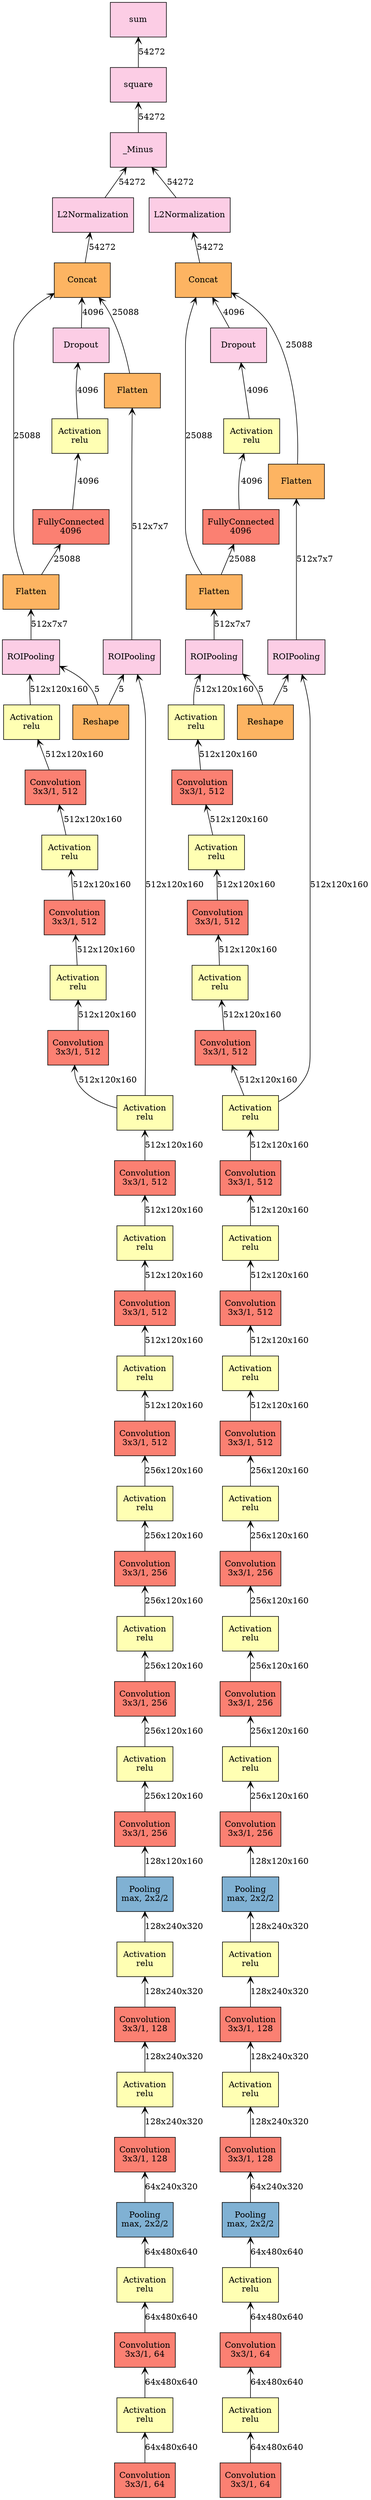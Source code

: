 digraph plot {
	convolution0 [label="Convolution\n3x3/1, 64" fillcolor="#fb8072" fixedsize=false height=0.8034 shape=rect style=filled width=1.3]
	activation0 [label="Activation\nrelu" fillcolor="#ffffb3" fixedsize=false height=0.8034 shape=rect style=filled width=1.3]
	convolution1 [label="Convolution\n3x3/1, 64" fillcolor="#fb8072" fixedsize=false height=0.8034 shape=rect style=filled width=1.3]
	activation1 [label="Activation\nrelu" fillcolor="#ffffb3" fixedsize=false height=0.8034 shape=rect style=filled width=1.3]
	pooling0 [label="Pooling\nmax, 2x2/2" fillcolor="#80b1d3" fixedsize=false height=0.8034 shape=rect style=filled width=1.3]
	convolution2 [label="Convolution\n3x3/1, 128" fillcolor="#fb8072" fixedsize=false height=0.8034 shape=rect style=filled width=1.3]
	activation2 [label="Activation\nrelu" fillcolor="#ffffb3" fixedsize=false height=0.8034 shape=rect style=filled width=1.3]
	convolution3 [label="Convolution\n3x3/1, 128" fillcolor="#fb8072" fixedsize=false height=0.8034 shape=rect style=filled width=1.3]
	activation3 [label="Activation\nrelu" fillcolor="#ffffb3" fixedsize=false height=0.8034 shape=rect style=filled width=1.3]
	pooling1 [label="Pooling\nmax, 2x2/2" fillcolor="#80b1d3" fixedsize=false height=0.8034 shape=rect style=filled width=1.3]
	convolution4 [label="Convolution\n3x3/1, 256" fillcolor="#fb8072" fixedsize=false height=0.8034 shape=rect style=filled width=1.3]
	activation4 [label="Activation\nrelu" fillcolor="#ffffb3" fixedsize=false height=0.8034 shape=rect style=filled width=1.3]
	convolution5 [label="Convolution\n3x3/1, 256" fillcolor="#fb8072" fixedsize=false height=0.8034 shape=rect style=filled width=1.3]
	activation5 [label="Activation\nrelu" fillcolor="#ffffb3" fixedsize=false height=0.8034 shape=rect style=filled width=1.3]
	convolution6 [label="Convolution\n3x3/1, 256" fillcolor="#fb8072" fixedsize=false height=0.8034 shape=rect style=filled width=1.3]
	activation6 [label="Activation\nrelu" fillcolor="#ffffb3" fixedsize=false height=0.8034 shape=rect style=filled width=1.3]
	convolution7 [label="Convolution\n3x3/1, 512" fillcolor="#fb8072" fixedsize=false height=0.8034 shape=rect style=filled width=1.3]
	activation7 [label="Activation\nrelu" fillcolor="#ffffb3" fixedsize=false height=0.8034 shape=rect style=filled width=1.3]
	convolution8 [label="Convolution\n3x3/1, 512" fillcolor="#fb8072" fixedsize=false height=0.8034 shape=rect style=filled width=1.3]
	activation8 [label="Activation\nrelu" fillcolor="#ffffb3" fixedsize=false height=0.8034 shape=rect style=filled width=1.3]
	convolution9 [label="Convolution\n3x3/1, 512" fillcolor="#fb8072" fixedsize=false height=0.8034 shape=rect style=filled width=1.3]
	activation9 [label="Activation\nrelu" fillcolor="#ffffb3" fixedsize=false height=0.8034 shape=rect style=filled width=1.3]
	convolution10 [label="Convolution\n3x3/1, 512" fillcolor="#fb8072" fixedsize=false height=0.8034 shape=rect style=filled width=1.3]
	activation10 [label="Activation\nrelu" fillcolor="#ffffb3" fixedsize=false height=0.8034 shape=rect style=filled width=1.3]
	convolution11 [label="Convolution\n3x3/1, 512" fillcolor="#fb8072" fixedsize=false height=0.8034 shape=rect style=filled width=1.3]
	activation11 [label="Activation\nrelu" fillcolor="#ffffb3" fixedsize=false height=0.8034 shape=rect style=filled width=1.3]
	convolution12 [label="Convolution\n3x3/1, 512" fillcolor="#fb8072" fixedsize=false height=0.8034 shape=rect style=filled width=1.3]
	activation12 [label="Activation\nrelu" fillcolor="#ffffb3" fixedsize=false height=0.8034 shape=rect style=filled width=1.3]
	reshape0 [label=Reshape fillcolor="#fdb462" fixedsize=false height=0.8034 shape=rect style=filled width=1.3]
	roipooling1 [label=ROIPooling fillcolor="#fccde5" fixedsize=false height=0.8034 shape=rect style=filled width=1.3]
	flatten1 [label=Flatten fillcolor="#fdb462" fixedsize=false height=0.8034 shape=rect style=filled width=1.3]
	fullyconnected0 [label="FullyConnected\n4096" fillcolor="#fb8072" fixedsize=false height=0.8034 shape=rect style=filled width=1.3]
	activation13 [label="Activation\nrelu" fillcolor="#ffffb3" fixedsize=false height=0.8034 shape=rect style=filled width=1.3]
	dropout0 [label=Dropout fillcolor="#fccde5" fixedsize=false height=0.8034 shape=rect style=filled width=1.3]
	roipooling0 [label=ROIPooling fillcolor="#fccde5" fixedsize=false height=0.8034 shape=rect style=filled width=1.3]
	flatten0 [label=Flatten fillcolor="#fdb462" fixedsize=false height=0.8034 shape=rect style=filled width=1.3]
	concat0 [label=Concat fillcolor="#fdb462" fixedsize=false height=0.8034 shape=rect style=filled width=1.3]
	l2normalization0 [label=L2Normalization fillcolor="#fccde5" fixedsize=false height=0.8034 shape=rect style=filled width=1.3]
	convolution13 [label="Convolution\n3x3/1, 64" fillcolor="#fb8072" fixedsize=false height=0.8034 shape=rect style=filled width=1.3]
	activation14 [label="Activation\nrelu" fillcolor="#ffffb3" fixedsize=false height=0.8034 shape=rect style=filled width=1.3]
	convolution14 [label="Convolution\n3x3/1, 64" fillcolor="#fb8072" fixedsize=false height=0.8034 shape=rect style=filled width=1.3]
	activation15 [label="Activation\nrelu" fillcolor="#ffffb3" fixedsize=false height=0.8034 shape=rect style=filled width=1.3]
	pooling2 [label="Pooling\nmax, 2x2/2" fillcolor="#80b1d3" fixedsize=false height=0.8034 shape=rect style=filled width=1.3]
	convolution15 [label="Convolution\n3x3/1, 128" fillcolor="#fb8072" fixedsize=false height=0.8034 shape=rect style=filled width=1.3]
	activation16 [label="Activation\nrelu" fillcolor="#ffffb3" fixedsize=false height=0.8034 shape=rect style=filled width=1.3]
	convolution16 [label="Convolution\n3x3/1, 128" fillcolor="#fb8072" fixedsize=false height=0.8034 shape=rect style=filled width=1.3]
	activation17 [label="Activation\nrelu" fillcolor="#ffffb3" fixedsize=false height=0.8034 shape=rect style=filled width=1.3]
	pooling3 [label="Pooling\nmax, 2x2/2" fillcolor="#80b1d3" fixedsize=false height=0.8034 shape=rect style=filled width=1.3]
	convolution17 [label="Convolution\n3x3/1, 256" fillcolor="#fb8072" fixedsize=false height=0.8034 shape=rect style=filled width=1.3]
	activation18 [label="Activation\nrelu" fillcolor="#ffffb3" fixedsize=false height=0.8034 shape=rect style=filled width=1.3]
	convolution18 [label="Convolution\n3x3/1, 256" fillcolor="#fb8072" fixedsize=false height=0.8034 shape=rect style=filled width=1.3]
	activation19 [label="Activation\nrelu" fillcolor="#ffffb3" fixedsize=false height=0.8034 shape=rect style=filled width=1.3]
	convolution19 [label="Convolution\n3x3/1, 256" fillcolor="#fb8072" fixedsize=false height=0.8034 shape=rect style=filled width=1.3]
	activation20 [label="Activation\nrelu" fillcolor="#ffffb3" fixedsize=false height=0.8034 shape=rect style=filled width=1.3]
	convolution20 [label="Convolution\n3x3/1, 512" fillcolor="#fb8072" fixedsize=false height=0.8034 shape=rect style=filled width=1.3]
	activation21 [label="Activation\nrelu" fillcolor="#ffffb3" fixedsize=false height=0.8034 shape=rect style=filled width=1.3]
	convolution21 [label="Convolution\n3x3/1, 512" fillcolor="#fb8072" fixedsize=false height=0.8034 shape=rect style=filled width=1.3]
	activation22 [label="Activation\nrelu" fillcolor="#ffffb3" fixedsize=false height=0.8034 shape=rect style=filled width=1.3]
	convolution22 [label="Convolution\n3x3/1, 512" fillcolor="#fb8072" fixedsize=false height=0.8034 shape=rect style=filled width=1.3]
	activation23 [label="Activation\nrelu" fillcolor="#ffffb3" fixedsize=false height=0.8034 shape=rect style=filled width=1.3]
	convolution23 [label="Convolution\n3x3/1, 512" fillcolor="#fb8072" fixedsize=false height=0.8034 shape=rect style=filled width=1.3]
	activation24 [label="Activation\nrelu" fillcolor="#ffffb3" fixedsize=false height=0.8034 shape=rect style=filled width=1.3]
	convolution24 [label="Convolution\n3x3/1, 512" fillcolor="#fb8072" fixedsize=false height=0.8034 shape=rect style=filled width=1.3]
	activation25 [label="Activation\nrelu" fillcolor="#ffffb3" fixedsize=false height=0.8034 shape=rect style=filled width=1.3]
	convolution25 [label="Convolution\n3x3/1, 512" fillcolor="#fb8072" fixedsize=false height=0.8034 shape=rect style=filled width=1.3]
	activation26 [label="Activation\nrelu" fillcolor="#ffffb3" fixedsize=false height=0.8034 shape=rect style=filled width=1.3]
	reshape1 [label=Reshape fillcolor="#fdb462" fixedsize=false height=0.8034 shape=rect style=filled width=1.3]
	roipooling3 [label=ROIPooling fillcolor="#fccde5" fixedsize=false height=0.8034 shape=rect style=filled width=1.3]
	flatten3 [label=Flatten fillcolor="#fdb462" fixedsize=false height=0.8034 shape=rect style=filled width=1.3]
	fullyconnected1 [label="FullyConnected\n4096" fillcolor="#fb8072" fixedsize=false height=0.8034 shape=rect style=filled width=1.3]
	activation27 [label="Activation\nrelu" fillcolor="#ffffb3" fixedsize=false height=0.8034 shape=rect style=filled width=1.3]
	dropout1 [label=Dropout fillcolor="#fccde5" fixedsize=false height=0.8034 shape=rect style=filled width=1.3]
	roipooling2 [label=ROIPooling fillcolor="#fccde5" fixedsize=false height=0.8034 shape=rect style=filled width=1.3]
	flatten2 [label=Flatten fillcolor="#fdb462" fixedsize=false height=0.8034 shape=rect style=filled width=1.3]
	concat1 [label=Concat fillcolor="#fdb462" fixedsize=false height=0.8034 shape=rect style=filled width=1.3]
	l2normalization1 [label=L2Normalization fillcolor="#fccde5" fixedsize=false height=0.8034 shape=rect style=filled width=1.3]
	_minus0 [label=_Minus fillcolor="#fccde5" fixedsize=false height=0.8034 shape=rect style=filled width=1.3]
	square0 [label=square fillcolor="#fccde5" fixedsize=false height=0.8034 shape=rect style=filled width=1.3]
	sum0 [label=sum fillcolor="#fccde5" fixedsize=false height=0.8034 shape=rect style=filled width=1.3]
		activation0 -> convolution0 [label="64x480x640" arrowtail=open dir=back]
		convolution1 -> activation0 [label="64x480x640" arrowtail=open dir=back]
		activation1 -> convolution1 [label="64x480x640" arrowtail=open dir=back]
		pooling0 -> activation1 [label="64x480x640" arrowtail=open dir=back]
		convolution2 -> pooling0 [label="64x240x320" arrowtail=open dir=back]
		activation2 -> convolution2 [label="128x240x320" arrowtail=open dir=back]
		convolution3 -> activation2 [label="128x240x320" arrowtail=open dir=back]
		activation3 -> convolution3 [label="128x240x320" arrowtail=open dir=back]
		pooling1 -> activation3 [label="128x240x320" arrowtail=open dir=back]
		convolution4 -> pooling1 [label="128x120x160" arrowtail=open dir=back]
		activation4 -> convolution4 [label="256x120x160" arrowtail=open dir=back]
		convolution5 -> activation4 [label="256x120x160" arrowtail=open dir=back]
		activation5 -> convolution5 [label="256x120x160" arrowtail=open dir=back]
		convolution6 -> activation5 [label="256x120x160" arrowtail=open dir=back]
		activation6 -> convolution6 [label="256x120x160" arrowtail=open dir=back]
		convolution7 -> activation6 [label="256x120x160" arrowtail=open dir=back]
		activation7 -> convolution7 [label="512x120x160" arrowtail=open dir=back]
		convolution8 -> activation7 [label="512x120x160" arrowtail=open dir=back]
		activation8 -> convolution8 [label="512x120x160" arrowtail=open dir=back]
		convolution9 -> activation8 [label="512x120x160" arrowtail=open dir=back]
		activation9 -> convolution9 [label="512x120x160" arrowtail=open dir=back]
		convolution10 -> activation9 [label="512x120x160" arrowtail=open dir=back]
		activation10 -> convolution10 [label="512x120x160" arrowtail=open dir=back]
		convolution11 -> activation10 [label="512x120x160" arrowtail=open dir=back]
		activation11 -> convolution11 [label="512x120x160" arrowtail=open dir=back]
		convolution12 -> activation11 [label="512x120x160" arrowtail=open dir=back]
		activation12 -> convolution12 [label="512x120x160" arrowtail=open dir=back]
		roipooling1 -> activation12 [label="512x120x160" arrowtail=open dir=back]
		roipooling1 -> reshape0 [label=5 arrowtail=open dir=back]
		flatten1 -> roipooling1 [label="512x7x7" arrowtail=open dir=back]
		fullyconnected0 -> flatten1 [label=25088 arrowtail=open dir=back]
		activation13 -> fullyconnected0 [label=4096 arrowtail=open dir=back]
		dropout0 -> activation13 [label=4096 arrowtail=open dir=back]
		roipooling0 -> activation9 [label="512x120x160" arrowtail=open dir=back]
		roipooling0 -> reshape0 [label=5 arrowtail=open dir=back]
		flatten0 -> roipooling0 [label="512x7x7" arrowtail=open dir=back]
		concat0 -> flatten1 [label=25088 arrowtail=open dir=back]
		concat0 -> dropout0 [label=4096 arrowtail=open dir=back]
		concat0 -> flatten0 [label=25088 arrowtail=open dir=back]
		l2normalization0 -> concat0 [label=54272 arrowtail=open dir=back]
		activation14 -> convolution13 [label="64x480x640" arrowtail=open dir=back]
		convolution14 -> activation14 [label="64x480x640" arrowtail=open dir=back]
		activation15 -> convolution14 [label="64x480x640" arrowtail=open dir=back]
		pooling2 -> activation15 [label="64x480x640" arrowtail=open dir=back]
		convolution15 -> pooling2 [label="64x240x320" arrowtail=open dir=back]
		activation16 -> convolution15 [label="128x240x320" arrowtail=open dir=back]
		convolution16 -> activation16 [label="128x240x320" arrowtail=open dir=back]
		activation17 -> convolution16 [label="128x240x320" arrowtail=open dir=back]
		pooling3 -> activation17 [label="128x240x320" arrowtail=open dir=back]
		convolution17 -> pooling3 [label="128x120x160" arrowtail=open dir=back]
		activation18 -> convolution17 [label="256x120x160" arrowtail=open dir=back]
		convolution18 -> activation18 [label="256x120x160" arrowtail=open dir=back]
		activation19 -> convolution18 [label="256x120x160" arrowtail=open dir=back]
		convolution19 -> activation19 [label="256x120x160" arrowtail=open dir=back]
		activation20 -> convolution19 [label="256x120x160" arrowtail=open dir=back]
		convolution20 -> activation20 [label="256x120x160" arrowtail=open dir=back]
		activation21 -> convolution20 [label="512x120x160" arrowtail=open dir=back]
		convolution21 -> activation21 [label="512x120x160" arrowtail=open dir=back]
		activation22 -> convolution21 [label="512x120x160" arrowtail=open dir=back]
		convolution22 -> activation22 [label="512x120x160" arrowtail=open dir=back]
		activation23 -> convolution22 [label="512x120x160" arrowtail=open dir=back]
		convolution23 -> activation23 [label="512x120x160" arrowtail=open dir=back]
		activation24 -> convolution23 [label="512x120x160" arrowtail=open dir=back]
		convolution24 -> activation24 [label="512x120x160" arrowtail=open dir=back]
		activation25 -> convolution24 [label="512x120x160" arrowtail=open dir=back]
		convolution25 -> activation25 [label="512x120x160" arrowtail=open dir=back]
		activation26 -> convolution25 [label="512x120x160" arrowtail=open dir=back]
		roipooling3 -> activation26 [label="512x120x160" arrowtail=open dir=back]
		roipooling3 -> reshape1 [label=5 arrowtail=open dir=back]
		flatten3 -> roipooling3 [label="512x7x7" arrowtail=open dir=back]
		fullyconnected1 -> flatten3 [label=25088 arrowtail=open dir=back]
		activation27 -> fullyconnected1 [label=4096 arrowtail=open dir=back]
		dropout1 -> activation27 [label=4096 arrowtail=open dir=back]
		roipooling2 -> activation23 [label="512x120x160" arrowtail=open dir=back]
		roipooling2 -> reshape1 [label=5 arrowtail=open dir=back]
		flatten2 -> roipooling2 [label="512x7x7" arrowtail=open dir=back]
		concat1 -> flatten3 [label=25088 arrowtail=open dir=back]
		concat1 -> dropout1 [label=4096 arrowtail=open dir=back]
		concat1 -> flatten2 [label=25088 arrowtail=open dir=back]
		l2normalization1 -> concat1 [label=54272 arrowtail=open dir=back]
		_minus0 -> l2normalization0 [label=54272 arrowtail=open dir=back]
		_minus0 -> l2normalization1 [label=54272 arrowtail=open dir=back]
		square0 -> _minus0 [label=54272 arrowtail=open dir=back]
		sum0 -> square0 [label=54272 arrowtail=open dir=back]
}